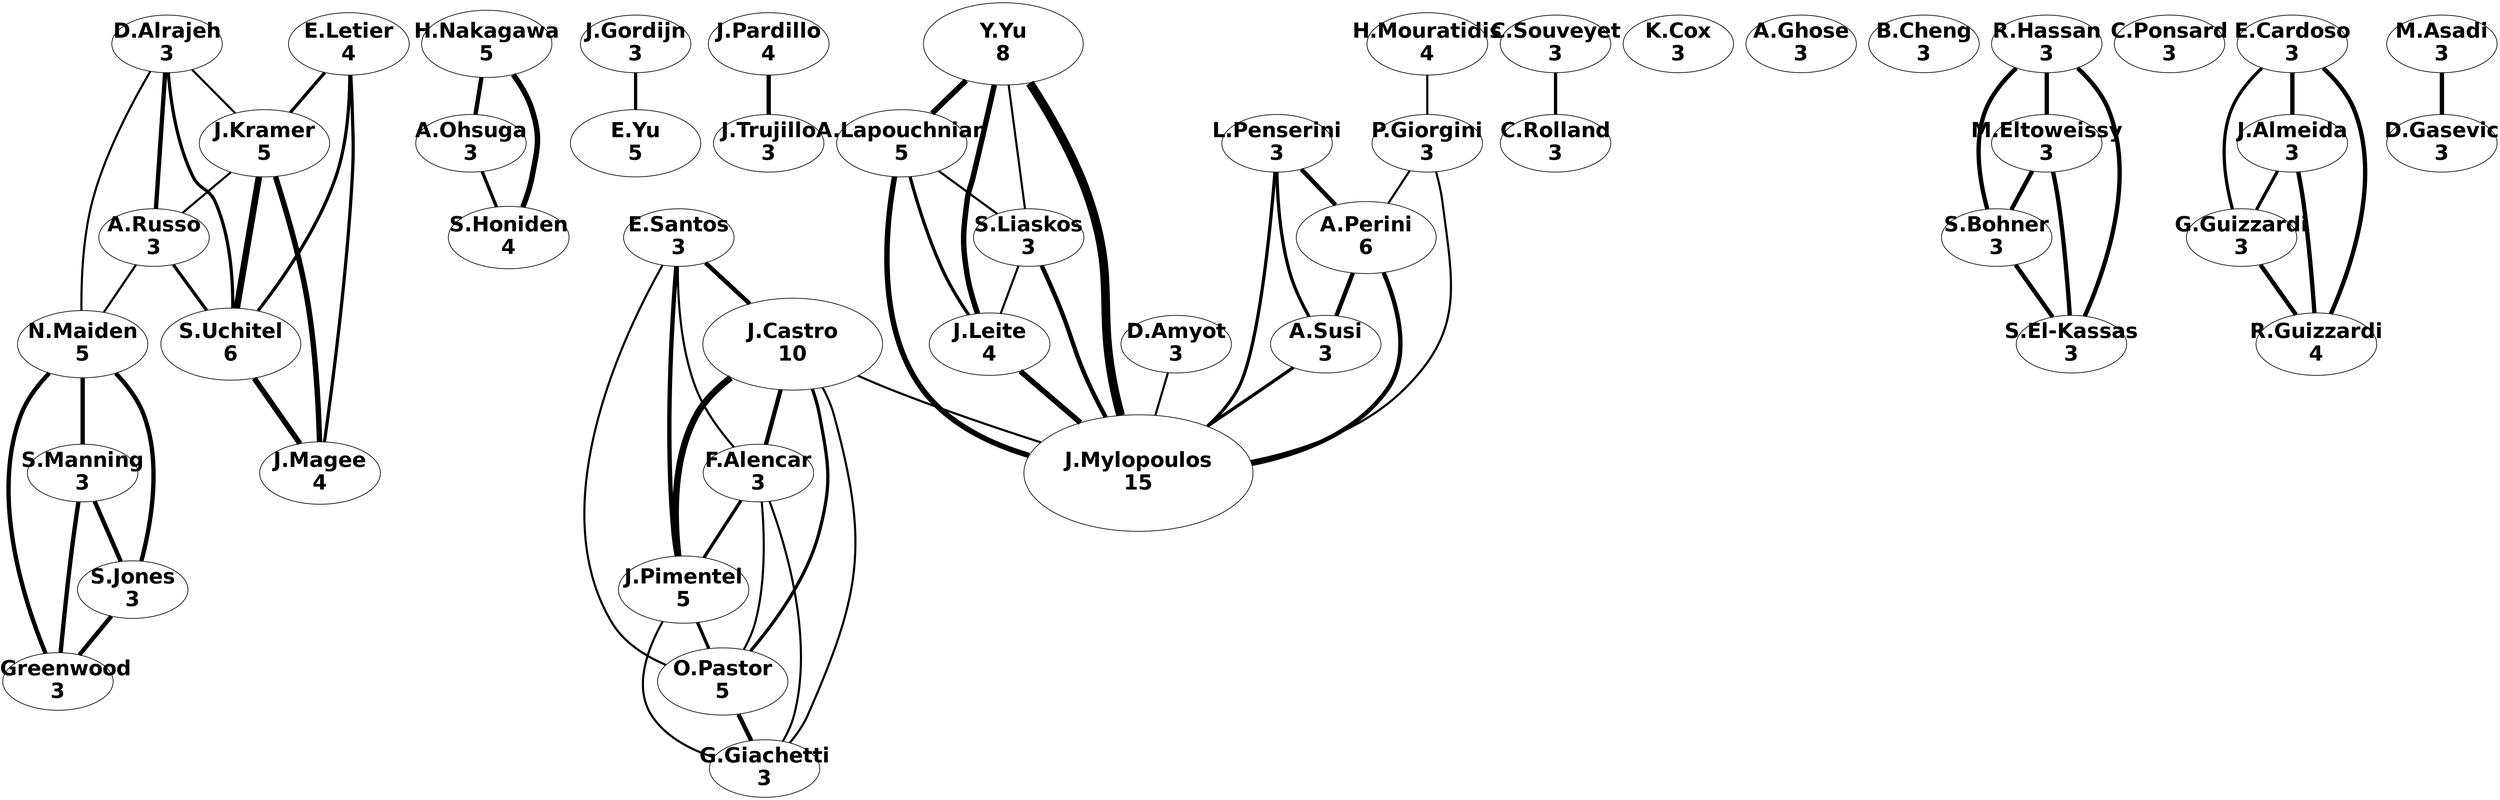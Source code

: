 graph G {
overlap = scalexy;
splines=true;
D_Alrajeh[shape=ellipse,width=2.24,height=1.1600000000000001,fixedsize = true, fontname="Helvetica-Bold", fontsize=30.0,label="D.Alrajeh
3"];
A_Russo[shape=ellipse,width=2.24,height=1.1600000000000001,fixedsize = true, fontname="Helvetica-Bold", fontsize=30.0,label="A.Russo
3"];
N_Maiden[shape=ellipse,width=2.6399999999999997,height=1.3599999999999999,fixedsize = true, fontname="Helvetica-Bold", fontsize=30.0,label="N.Maiden
5"];
H_Nakagawa[shape=ellipse,width=2.6399999999999997,height=1.3599999999999999,fixedsize = true, fontname="Helvetica-Bold", fontsize=30.0,label="H.Nakagawa
5"];
A_Ohsuga[shape=ellipse,width=2.24,height=1.1600000000000001,fixedsize = true, fontname="Helvetica-Bold", fontsize=30.0,label="A.Ohsuga
3"];
S_Honiden[shape=ellipse,width=2.44,height=1.26,fixedsize = true, fontname="Helvetica-Bold", fontsize=30.0,label="S.Honiden
4"];
E_Yu[shape=ellipse,width=2.6399999999999997,height=1.3599999999999999,fixedsize = true, fontname="Helvetica-Bold", fontsize=30.0,label="E.Yu
5"];
J_Pardillo[shape=ellipse,width=2.44,height=1.26,fixedsize = true, fontname="Helvetica-Bold", fontsize=30.0,label="J.Pardillo
4"];
J_Trujillo[shape=ellipse,width=2.24,height=1.1600000000000001,fixedsize = true, fontname="Helvetica-Bold", fontsize=30.0,label="J.Trujillo
3"];
J_Castro[shape=ellipse,width=3.6399999999999997,height=1.8599999999999999,fixedsize = true, fontname="Helvetica-Bold", fontsize=30.0,label="J.Castro
10"];
F_Alencar[shape=ellipse,width=2.24,height=1.1600000000000001,fixedsize = true, fontname="Helvetica-Bold", fontsize=30.0,label="F.Alencar
3"];
L_Penserini[shape=ellipse,width=2.24,height=1.1600000000000001,fixedsize = true, fontname="Helvetica-Bold", fontsize=30.0,label="L.Penserini
3"];
A_Perini[shape=ellipse,width=2.84,height=1.46,fixedsize = true, fontname="Helvetica-Bold", fontsize=30.0,label="A.Perini
6"];
A_Susi[shape=ellipse,width=2.24,height=1.1600000000000001,fixedsize = true, fontname="Helvetica-Bold", fontsize=30.0,label="A.Susi
3"];
J_Mylopoulos[shape=ellipse,width=4.64,height=2.36,fixedsize = true, fontname="Helvetica-Bold", fontsize=30.0,label="J.Mylopoulos
15"];
J_Kramer[shape=ellipse,width=2.6399999999999997,height=1.3599999999999999,fixedsize = true, fontname="Helvetica-Bold", fontsize=30.0,label="J.Kramer
5"];
S_Uchitel[shape=ellipse,width=2.84,height=1.46,fixedsize = true, fontname="Helvetica-Bold", fontsize=30.0,label="S.Uchitel
6"];
J_Pimentel[shape=ellipse,width=2.6399999999999997,height=1.3599999999999999,fixedsize = true, fontname="Helvetica-Bold", fontsize=30.0,label="J.Pimentel
5"];
C_Souveyet[shape=ellipse,width=2.24,height=1.1600000000000001,fixedsize = true, fontname="Helvetica-Bold", fontsize=30.0,label="C.Souveyet
3"];
C_Rolland[shape=ellipse,width=2.24,height=1.1600000000000001,fixedsize = true, fontname="Helvetica-Bold", fontsize=30.0,label="C.Rolland
3"];
Y_Yu[shape=ellipse,width=3.24,height=1.6600000000000001,fixedsize = true, fontname="Helvetica-Bold", fontsize=30.0,label="Y.Yu
8"];
K_Cox[shape=ellipse,width=2.24,height=1.1600000000000001,fixedsize = true, fontname="Helvetica-Bold", fontsize=30.0,label="K.Cox
3"];
H_Mouratidis[shape=ellipse,width=2.44,height=1.26,fixedsize = true, fontname="Helvetica-Bold", fontsize=30.0,label="H.Mouratidis
4"];
D_Amyot[shape=ellipse,width=2.24,height=1.1600000000000001,fixedsize = true, fontname="Helvetica-Bold", fontsize=30.0,label="D.Amyot
3"];
A_Ghose[shape=ellipse,width=2.24,height=1.1600000000000001,fixedsize = true, fontname="Helvetica-Bold", fontsize=30.0,label="A.Ghose
3"];
S_Manning[shape=ellipse,width=2.24,height=1.1600000000000001,fixedsize = true, fontname="Helvetica-Bold", fontsize=30.0,label="S.Manning
3"];
S_Jones[shape=ellipse,width=2.24,height=1.1600000000000001,fixedsize = true, fontname="Helvetica-Bold", fontsize=30.0,label="S.Jones
3"];
J_Greenwood[shape=ellipse,width=2.24,height=1.1600000000000001,fixedsize = true, fontname="Helvetica-Bold", fontsize=30.0,label="J.Greenwood
3"];
E_Santos[shape=ellipse,width=2.24,height=1.1600000000000001,fixedsize = true, fontname="Helvetica-Bold", fontsize=30.0,label="E.Santos
3"];
O_Pastor[shape=ellipse,width=2.6399999999999997,height=1.3599999999999999,fixedsize = true, fontname="Helvetica-Bold", fontsize=30.0,label="O.Pastor
5"];
B_Cheng[shape=ellipse,width=2.24,height=1.1600000000000001,fixedsize = true, fontname="Helvetica-Bold", fontsize=30.0,label="B.Cheng
3"];
R_Hassan[shape=ellipse,width=2.24,height=1.1600000000000001,fixedsize = true, fontname="Helvetica-Bold", fontsize=30.0,label="R.Hassan
3"];
M_Eltoweissy[shape=ellipse,width=2.24,height=1.1600000000000001,fixedsize = true, fontname="Helvetica-Bold", fontsize=30.0,label="M.Eltoweissy
3"];
S_Bohner[shape=ellipse,width=2.24,height=1.1600000000000001,fixedsize = true, fontname="Helvetica-Bold", fontsize=30.0,label="S.Bohner
3"];
S_El_Kassas[shape=ellipse,width=2.24,height=1.1600000000000001,fixedsize = true, fontname="Helvetica-Bold", fontsize=30.0,label="S.El-Kassas
3"];
C_Ponsard[shape=ellipse,width=2.24,height=1.1600000000000001,fixedsize = true, fontname="Helvetica-Bold", fontsize=30.0,label="C.Ponsard
3"];
J_Magee[shape=ellipse,width=2.44,height=1.26,fixedsize = true, fontname="Helvetica-Bold", fontsize=30.0,label="J.Magee
4"];
J_Leite[shape=ellipse,width=2.44,height=1.26,fixedsize = true, fontname="Helvetica-Bold", fontsize=30.0,label="J.Leite
4"];
G_Giachetti[shape=ellipse,width=2.24,height=1.1600000000000001,fixedsize = true, fontname="Helvetica-Bold", fontsize=30.0,label="G.Giachetti
3"];
E_Cardoso[shape=ellipse,width=2.24,height=1.1600000000000001,fixedsize = true, fontname="Helvetica-Bold", fontsize=30.0,label="E.Cardoso
3"];
J_Almeida[shape=ellipse,width=2.24,height=1.1600000000000001,fixedsize = true, fontname="Helvetica-Bold", fontsize=30.0,label="J.Almeida
3"];
G_Guizzardi[shape=ellipse,width=2.24,height=1.1600000000000001,fixedsize = true, fontname="Helvetica-Bold", fontsize=30.0,label="G.Guizzardi
3"];
R_Guizzardi[shape=ellipse,width=2.44,height=1.26,fixedsize = true, fontname="Helvetica-Bold", fontsize=30.0,label="R.Guizzardi
4"];
M_Asadi[shape=ellipse,width=2.24,height=1.1600000000000001,fixedsize = true, fontname="Helvetica-Bold", fontsize=30.0,label="M.Asadi
3"];
D_Gasevic[shape=ellipse,width=2.24,height=1.1600000000000001,fixedsize = true, fontname="Helvetica-Bold", fontsize=30.0,label="D.Gasevic
3"];
A_Lapouchnian[shape=ellipse,width=2.6399999999999997,height=1.3599999999999999,fixedsize = true, fontname="Helvetica-Bold", fontsize=30.0,label="A.Lapouchnian
5"];
E_Letier[shape=ellipse,width=2.44,height=1.26,fixedsize = true, fontname="Helvetica-Bold", fontsize=30.0,label="E.Letier
4"];
S_Liaskos[shape=ellipse,width=2.24,height=1.1600000000000001,fixedsize = true, fontname="Helvetica-Bold", fontsize=30.0,label="S.Liaskos
3"];
P_Giorgini[shape=ellipse,width=2.24,height=1.1600000000000001,fixedsize = true, fontname="Helvetica-Bold", fontsize=30.0,label="P.Giorgini
3"];
J_Gordijn[shape=ellipse,width=2.24,height=1.1600000000000001,fixedsize = true, fontname="Helvetica-Bold", fontsize=30.0,label="J.Gordijn
3"];
D_Alrajeh -- A_Russo[penwidth=6.300000000000001];
D_Alrajeh -- N_Maiden[penwidth=3.1];
A_Russo -- N_Maiden[penwidth=3.1];
H_Nakagawa -- A_Ohsuga[penwidth=6.300000000000001];
H_Nakagawa -- S_Honiden[penwidth=7.9];
A_Ohsuga -- S_Honiden[penwidth=4.7];
J_Pardillo -- J_Trujillo[penwidth=6.300000000000001];
J_Castro -- F_Alencar[penwidth=6.300000000000001];
L_Penserini -- A_Perini[penwidth=6.300000000000001];
L_Penserini -- A_Susi[penwidth=4.7];
L_Penserini -- J_Mylopoulos[penwidth=4.7];
A_Perini -- A_Susi[penwidth=6.300000000000001];
A_Perini -- J_Mylopoulos[penwidth=6.300000000000001];
A_Susi -- J_Mylopoulos[penwidth=4.7];
D_Alrajeh -- J_Kramer[penwidth=3.1];
D_Alrajeh -- S_Uchitel[penwidth=4.7];
J_Kramer -- A_Russo[penwidth=3.1];
J_Kramer -- S_Uchitel[penwidth=9.5];
A_Russo -- S_Uchitel[penwidth=4.7];
J_Castro -- J_Pimentel[penwidth=9.5];
C_Souveyet -- C_Rolland[penwidth=4.7];
Y_Yu -- J_Mylopoulos[penwidth=12.700000000000001];
D_Amyot -- J_Mylopoulos[penwidth=3.1];
N_Maiden -- S_Manning[penwidth=6.300000000000001];
N_Maiden -- S_Jones[penwidth=6.300000000000001];
N_Maiden -- J_Greenwood[penwidth=6.300000000000001];
S_Manning -- S_Jones[penwidth=6.300000000000001];
S_Manning -- J_Greenwood[penwidth=6.300000000000001];
S_Jones -- J_Greenwood[penwidth=6.300000000000001];
E_Santos -- J_Pimentel[penwidth=6.300000000000001];
E_Santos -- J_Castro[penwidth=6.300000000000001];
E_Santos -- O_Pastor[penwidth=3.1];
J_Pimentel -- O_Pastor[penwidth=4.7];
J_Castro -- O_Pastor[penwidth=4.7];
R_Hassan -- M_Eltoweissy[penwidth=6.300000000000001];
R_Hassan -- S_Bohner[penwidth=6.300000000000001];
R_Hassan -- S_El_Kassas[penwidth=6.300000000000001];
M_Eltoweissy -- S_Bohner[penwidth=6.300000000000001];
M_Eltoweissy -- S_El_Kassas[penwidth=6.300000000000001];
S_Bohner -- S_El_Kassas[penwidth=6.300000000000001];
S_Uchitel -- J_Magee[penwidth=7.9];
J_Kramer -- J_Magee[penwidth=7.9];
Y_Yu -- J_Leite[penwidth=7.9];
J_Leite -- J_Mylopoulos[penwidth=7.9];
O_Pastor -- G_Giachetti[penwidth=6.300000000000001];
E_Cardoso -- J_Almeida[penwidth=6.300000000000001];
E_Cardoso -- G_Guizzardi[penwidth=4.7];
E_Cardoso -- R_Guizzardi[penwidth=6.300000000000001];
J_Almeida -- G_Guizzardi[penwidth=4.7];
J_Almeida -- R_Guizzardi[penwidth=6.300000000000001];
G_Guizzardi -- R_Guizzardi[penwidth=6.300000000000001];
M_Asadi -- D_Gasevic[penwidth=6.300000000000001];
E_Letier -- J_Kramer[penwidth=4.7];
E_Letier -- J_Magee[penwidth=4.7];
E_Letier -- S_Uchitel[penwidth=4.7];
F_Alencar -- G_Giachetti[penwidth=3.1];
F_Alencar -- O_Pastor[penwidth=3.1];
F_Alencar -- J_Pimentel[penwidth=4.7];
G_Giachetti -- J_Castro[penwidth=3.1];
G_Giachetti -- J_Pimentel[penwidth=3.1];
E_Santos -- F_Alencar[penwidth=3.1];
Y_Yu -- A_Lapouchnian[penwidth=7.9];
Y_Yu -- S_Liaskos[penwidth=3.1];
A_Lapouchnian -- S_Liaskos[penwidth=3.1];
A_Lapouchnian -- J_Mylopoulos[penwidth=7.9];
A_Lapouchnian -- J_Leite[penwidth=4.7];
S_Liaskos -- J_Mylopoulos[penwidth=6.300000000000001];
S_Liaskos -- J_Leite[penwidth=3.1];
H_Mouratidis -- P_Giorgini[penwidth=3.1];
P_Giorgini -- J_Mylopoulos[penwidth=3.1];
P_Giorgini -- A_Perini[penwidth=3.1];
J_Gordijn -- E_Yu[penwidth=4.7];
J_Castro -- J_Mylopoulos[penwidth=3.1];
}
